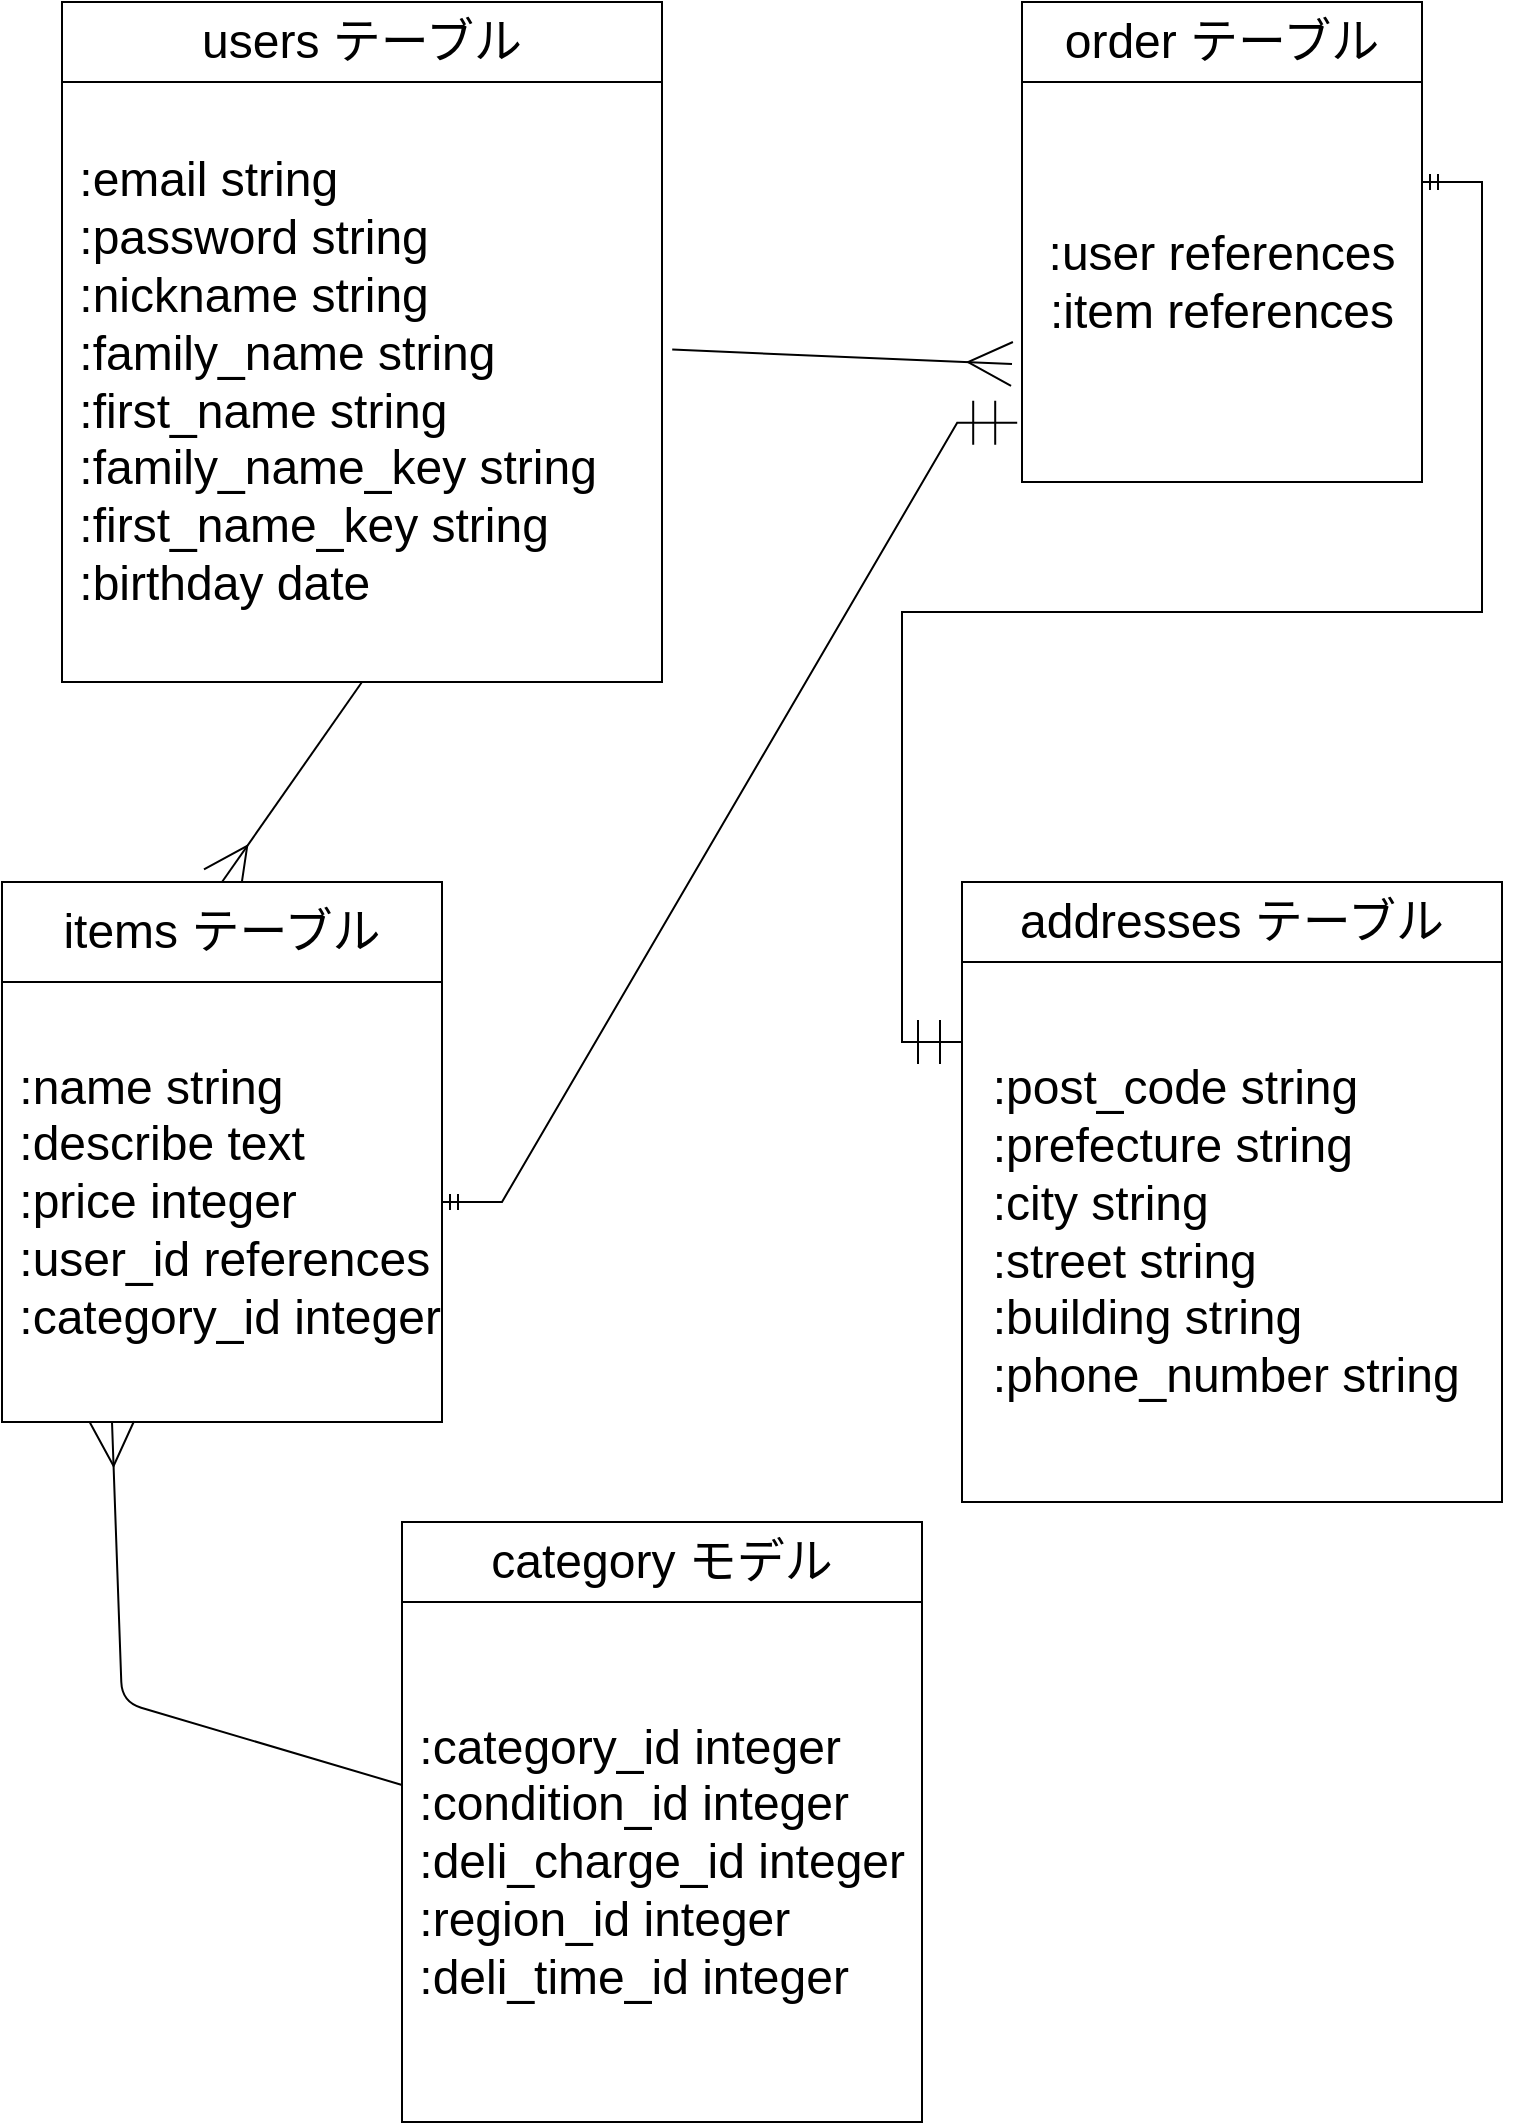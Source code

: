 <mxfile>
    <diagram id="WvvD6ZRykdnd-4_mMsEO" name="Page-1">
        <mxGraphModel dx="812" dy="659" grid="1" gridSize="10" guides="1" tooltips="1" connect="1" arrows="1" fold="1" page="1" pageScale="1" pageWidth="850" pageHeight="1100" math="0" shadow="0">
            <root>
                <mxCell id="0"/>
                <mxCell id="1" parent="0"/>
                <mxCell id="3" value="&lt;font style=&quot;font-size: 24px;&quot;&gt;users テーブル&lt;/font&gt;" style="rounded=0;whiteSpace=wrap;html=1;" parent="1" vertex="1">
                    <mxGeometry x="40" y="40" width="300" height="40" as="geometry"/>
                </mxCell>
                <mxCell id="4" value="&lt;div style=&quot;&quot;&gt;&lt;span style=&quot;background-color: initial;&quot;&gt;&amp;nbsp;:email string&lt;/span&gt;&lt;/div&gt;&lt;div style=&quot;&quot;&gt;&lt;span style=&quot;background-color: initial;&quot;&gt;&amp;nbsp;:password string&lt;/span&gt;&lt;/div&gt;&lt;div style=&quot;&quot;&gt;&lt;span style=&quot;background-color: initial;&quot;&gt;&amp;nbsp;:nickname string&lt;/span&gt;&lt;/div&gt;&lt;div style=&quot;&quot;&gt;&lt;span style=&quot;background-color: initial;&quot;&gt;&amp;nbsp;:family_name string&lt;/span&gt;&lt;/div&gt;&lt;div style=&quot;&quot;&gt;&lt;span style=&quot;background-color: initial;&quot;&gt;&amp;nbsp;:first_name string&lt;/span&gt;&lt;/div&gt;&lt;div style=&quot;&quot;&gt;&lt;span style=&quot;background-color: initial;&quot;&gt;&amp;nbsp;:family_name_key string&lt;/span&gt;&lt;/div&gt;&lt;div style=&quot;&quot;&gt;&lt;span style=&quot;background-color: initial;&quot;&gt;&amp;nbsp;:first_name_key string&lt;/span&gt;&lt;/div&gt;&lt;div style=&quot;&quot;&gt;&lt;span style=&quot;background-color: initial;&quot;&gt;&amp;nbsp;:birthday date&lt;/span&gt;&lt;/div&gt;" style="whiteSpace=wrap;html=1;aspect=fixed;fontSize=24;align=left;" parent="1" vertex="1">
                    <mxGeometry x="40" y="80" width="300" height="300" as="geometry"/>
                </mxCell>
                <mxCell id="6" value="" style="fontSize=12;html=1;endArrow=ERmany;strokeColor=default;targetPerimeterSpacing=0;sourcePerimeterSpacing=0;jumpSize=24;strokeWidth=1;exitX=0.5;exitY=1;exitDx=0;exitDy=0;jumpStyle=sharp;entryX=0.5;entryY=0;entryDx=0;entryDy=0;endSize=20;" parent="1" source="4" target="11" edge="1">
                    <mxGeometry width="100" height="100" relative="1" as="geometry">
                        <mxPoint x="360" y="350" as="sourcePoint"/>
                        <mxPoint x="315" y="480" as="targetPoint"/>
                        <Array as="points"/>
                    </mxGeometry>
                </mxCell>
                <mxCell id="11" value="items テーブル" style="rounded=0;whiteSpace=wrap;html=1;fontSize=24;" parent="1" vertex="1">
                    <mxGeometry x="10" y="480" width="220" height="50" as="geometry"/>
                </mxCell>
                <mxCell id="12" value="&amp;nbsp;:name string&lt;br&gt;&amp;nbsp;:describe text&lt;br&gt;&amp;nbsp;:price integer&lt;br&gt;&amp;nbsp;:user_id references&lt;br&gt;&amp;nbsp;:category_id integer" style="whiteSpace=wrap;html=1;aspect=fixed;fontSize=24;align=left;" parent="1" vertex="1">
                    <mxGeometry x="10" y="530" width="220" height="220" as="geometry"/>
                </mxCell>
                <mxCell id="14" value="order テーブル" style="rounded=0;whiteSpace=wrap;html=1;fontSize=24;" parent="1" vertex="1">
                    <mxGeometry x="520" y="40" width="200" height="40" as="geometry"/>
                </mxCell>
                <mxCell id="15" value=":user references&lt;br&gt;:item references" style="whiteSpace=wrap;html=1;aspect=fixed;fontSize=24;" parent="1" vertex="1">
                    <mxGeometry x="520" y="80" width="200" height="200" as="geometry"/>
                </mxCell>
                <mxCell id="16" value="category モデル" style="rounded=0;whiteSpace=wrap;html=1;fontSize=24;" parent="1" vertex="1">
                    <mxGeometry x="210" y="800" width="260" height="40" as="geometry"/>
                </mxCell>
                <mxCell id="17" value="&lt;span style=&quot;&quot;&gt;&amp;nbsp;:category_id integer&lt;/span&gt;&lt;br style=&quot;&quot;&gt;&lt;span style=&quot;&quot;&gt;&amp;nbsp;:condition_id integer&lt;/span&gt;&lt;br style=&quot;&quot;&gt;&lt;span style=&quot;&quot;&gt;&amp;nbsp;:deli_charge_id integer&lt;/span&gt;&lt;br style=&quot;&quot;&gt;&lt;span style=&quot;&quot;&gt;&amp;nbsp;:region_id integer&lt;/span&gt;&lt;br style=&quot;&quot;&gt;&lt;span style=&quot;&quot;&gt;&amp;nbsp;:deli_time_id integer&lt;/span&gt;" style="whiteSpace=wrap;html=1;aspect=fixed;fontSize=24;align=left;" parent="1" vertex="1">
                    <mxGeometry x="210" y="840" width="260" height="260" as="geometry"/>
                </mxCell>
                <mxCell id="18" value="" style="fontSize=12;html=1;endArrow=ERmany;strokeColor=default;targetPerimeterSpacing=0;sourcePerimeterSpacing=0;jumpSize=24;strokeWidth=1;jumpStyle=sharp;endSize=20;entryX=0.25;entryY=1;entryDx=0;entryDy=0;" parent="1" source="17" target="12" edge="1">
                    <mxGeometry width="100" height="100" relative="1" as="geometry">
                        <mxPoint x="190" y="850" as="sourcePoint"/>
                        <mxPoint x="150" y="980" as="targetPoint"/>
                        <Array as="points">
                            <mxPoint x="70" y="890"/>
                        </Array>
                    </mxGeometry>
                </mxCell>
                <mxCell id="20" value="" style="fontSize=12;html=1;endArrow=ERmany;strokeColor=default;targetPerimeterSpacing=0;sourcePerimeterSpacing=0;jumpSize=24;strokeWidth=1;exitX=1.017;exitY=0.446;exitDx=0;exitDy=0;jumpStyle=sharp;endSize=20;exitPerimeter=0;entryX=-0.025;entryY=0.705;entryDx=0;entryDy=0;entryPerimeter=0;" parent="1" source="4" target="15" edge="1">
                    <mxGeometry width="100" height="100" relative="1" as="geometry">
                        <mxPoint x="200" y="390" as="sourcePoint"/>
                        <mxPoint x="510" y="160" as="targetPoint"/>
                        <Array as="points"/>
                    </mxGeometry>
                </mxCell>
                <mxCell id="21" value="" style="edgeStyle=entityRelationEdgeStyle;fontSize=12;html=1;endArrow=ERmandOne;startArrow=ERmandOne;strokeColor=default;strokeWidth=1;endSize=20;sourcePerimeterSpacing=0;targetPerimeterSpacing=0;jumpStyle=sharp;jumpSize=24;rounded=0;entryX=-0.012;entryY=0.852;entryDx=0;entryDy=0;entryPerimeter=0;" parent="1" source="12" target="15" edge="1">
                    <mxGeometry width="100" height="100" relative="1" as="geometry">
                        <mxPoint x="490" y="680" as="sourcePoint"/>
                        <mxPoint x="590" y="580" as="targetPoint"/>
                    </mxGeometry>
                </mxCell>
                <mxCell id="23" value="" style="edgeStyle=entityRelationEdgeStyle;fontSize=12;html=1;endArrow=ERmandOne;startArrow=ERmandOne;rounded=0;strokeColor=default;strokeWidth=1;endSize=20;sourcePerimeterSpacing=0;targetPerimeterSpacing=0;jumpStyle=sharp;jumpSize=24;exitX=1;exitY=0.25;exitDx=0;exitDy=0;" parent="1" source="15" edge="1">
                    <mxGeometry width="100" height="100" relative="1" as="geometry">
                        <mxPoint x="490" y="410" as="sourcePoint"/>
                        <mxPoint x="490" y="560" as="targetPoint"/>
                    </mxGeometry>
                </mxCell>
                <mxCell id="24" value="addresses テーブル" style="rounded=0;whiteSpace=wrap;html=1;fontSize=24;" parent="1" vertex="1">
                    <mxGeometry x="490" y="480" width="270" height="40" as="geometry"/>
                </mxCell>
                <mxCell id="25" value="&amp;nbsp; :post_code string&lt;br&gt;&amp;nbsp; :prefecture string&lt;br&gt;&amp;nbsp; :city string&lt;br&gt;&amp;nbsp; :street string&amp;nbsp;&amp;nbsp;&lt;br&gt;&amp;nbsp; :building string&lt;br&gt;&amp;nbsp; :phone_number string&amp;nbsp;" style="whiteSpace=wrap;html=1;aspect=fixed;fontSize=24;align=left;" parent="1" vertex="1">
                    <mxGeometry x="490" y="520" width="270" height="270" as="geometry"/>
                </mxCell>
            </root>
        </mxGraphModel>
    </diagram>
</mxfile>